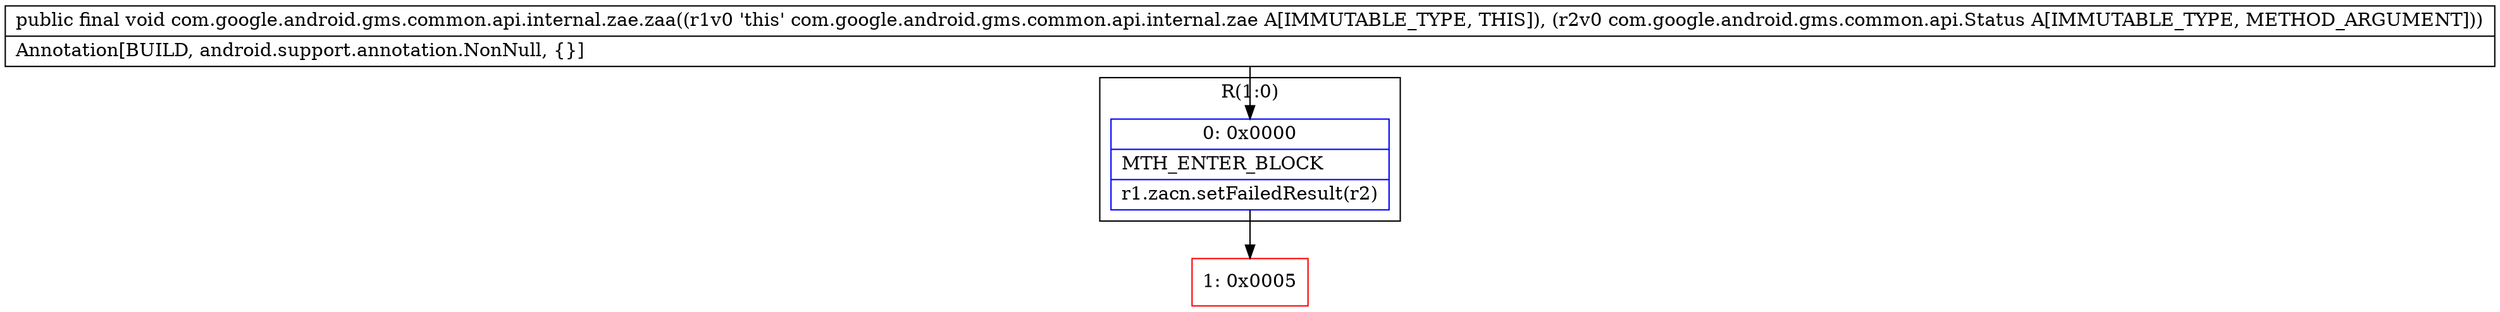 digraph "CFG forcom.google.android.gms.common.api.internal.zae.zaa(Lcom\/google\/android\/gms\/common\/api\/Status;)V" {
subgraph cluster_Region_1643616800 {
label = "R(1:0)";
node [shape=record,color=blue];
Node_0 [shape=record,label="{0\:\ 0x0000|MTH_ENTER_BLOCK\l|r1.zacn.setFailedResult(r2)\l}"];
}
Node_1 [shape=record,color=red,label="{1\:\ 0x0005}"];
MethodNode[shape=record,label="{public final void com.google.android.gms.common.api.internal.zae.zaa((r1v0 'this' com.google.android.gms.common.api.internal.zae A[IMMUTABLE_TYPE, THIS]), (r2v0 com.google.android.gms.common.api.Status A[IMMUTABLE_TYPE, METHOD_ARGUMENT]))  | Annotation[BUILD, android.support.annotation.NonNull, \{\}]\l}"];
MethodNode -> Node_0;
Node_0 -> Node_1;
}

